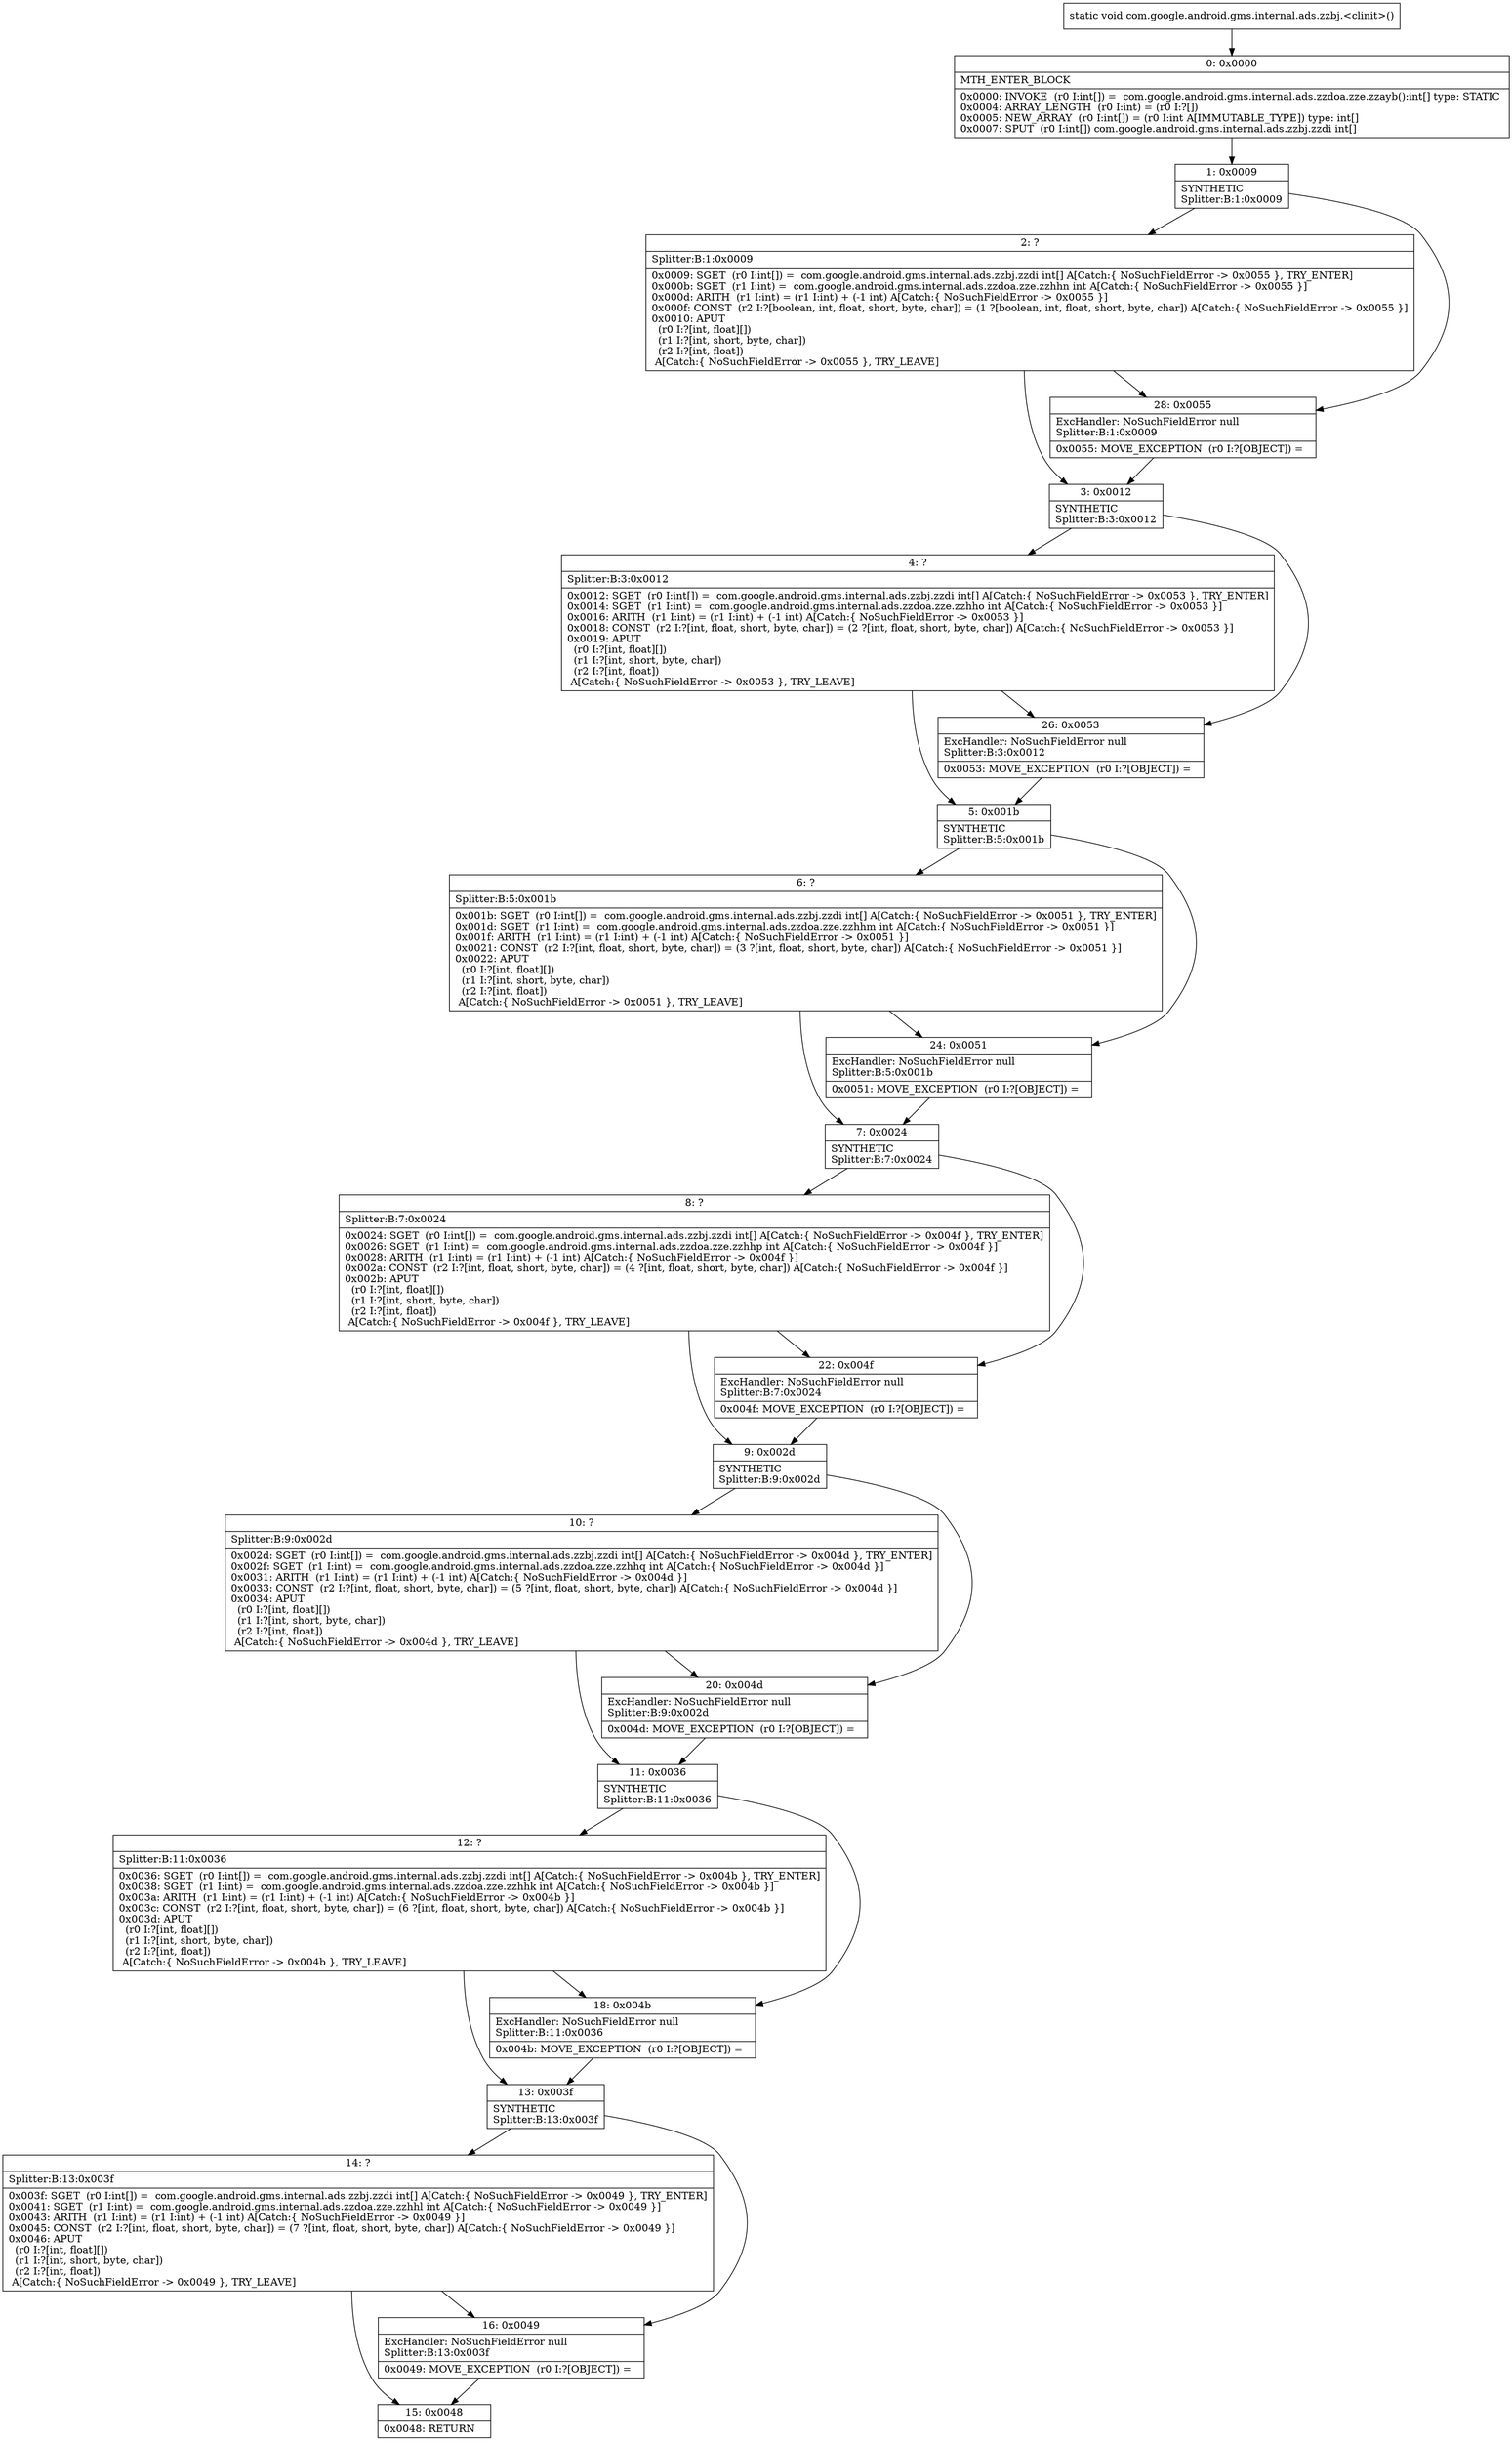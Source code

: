 digraph "CFG forcom.google.android.gms.internal.ads.zzbj.\<clinit\>()V" {
Node_0 [shape=record,label="{0\:\ 0x0000|MTH_ENTER_BLOCK\l|0x0000: INVOKE  (r0 I:int[]) =  com.google.android.gms.internal.ads.zzdoa.zze.zzayb():int[] type: STATIC \l0x0004: ARRAY_LENGTH  (r0 I:int) = (r0 I:?[]) \l0x0005: NEW_ARRAY  (r0 I:int[]) = (r0 I:int A[IMMUTABLE_TYPE]) type: int[] \l0x0007: SPUT  (r0 I:int[]) com.google.android.gms.internal.ads.zzbj.zzdi int[] \l}"];
Node_1 [shape=record,label="{1\:\ 0x0009|SYNTHETIC\lSplitter:B:1:0x0009\l}"];
Node_2 [shape=record,label="{2\:\ ?|Splitter:B:1:0x0009\l|0x0009: SGET  (r0 I:int[]) =  com.google.android.gms.internal.ads.zzbj.zzdi int[] A[Catch:\{ NoSuchFieldError \-\> 0x0055 \}, TRY_ENTER]\l0x000b: SGET  (r1 I:int) =  com.google.android.gms.internal.ads.zzdoa.zze.zzhhn int A[Catch:\{ NoSuchFieldError \-\> 0x0055 \}]\l0x000d: ARITH  (r1 I:int) = (r1 I:int) + (\-1 int) A[Catch:\{ NoSuchFieldError \-\> 0x0055 \}]\l0x000f: CONST  (r2 I:?[boolean, int, float, short, byte, char]) = (1 ?[boolean, int, float, short, byte, char]) A[Catch:\{ NoSuchFieldError \-\> 0x0055 \}]\l0x0010: APUT  \l  (r0 I:?[int, float][])\l  (r1 I:?[int, short, byte, char])\l  (r2 I:?[int, float])\l A[Catch:\{ NoSuchFieldError \-\> 0x0055 \}, TRY_LEAVE]\l}"];
Node_3 [shape=record,label="{3\:\ 0x0012|SYNTHETIC\lSplitter:B:3:0x0012\l}"];
Node_4 [shape=record,label="{4\:\ ?|Splitter:B:3:0x0012\l|0x0012: SGET  (r0 I:int[]) =  com.google.android.gms.internal.ads.zzbj.zzdi int[] A[Catch:\{ NoSuchFieldError \-\> 0x0053 \}, TRY_ENTER]\l0x0014: SGET  (r1 I:int) =  com.google.android.gms.internal.ads.zzdoa.zze.zzhho int A[Catch:\{ NoSuchFieldError \-\> 0x0053 \}]\l0x0016: ARITH  (r1 I:int) = (r1 I:int) + (\-1 int) A[Catch:\{ NoSuchFieldError \-\> 0x0053 \}]\l0x0018: CONST  (r2 I:?[int, float, short, byte, char]) = (2 ?[int, float, short, byte, char]) A[Catch:\{ NoSuchFieldError \-\> 0x0053 \}]\l0x0019: APUT  \l  (r0 I:?[int, float][])\l  (r1 I:?[int, short, byte, char])\l  (r2 I:?[int, float])\l A[Catch:\{ NoSuchFieldError \-\> 0x0053 \}, TRY_LEAVE]\l}"];
Node_5 [shape=record,label="{5\:\ 0x001b|SYNTHETIC\lSplitter:B:5:0x001b\l}"];
Node_6 [shape=record,label="{6\:\ ?|Splitter:B:5:0x001b\l|0x001b: SGET  (r0 I:int[]) =  com.google.android.gms.internal.ads.zzbj.zzdi int[] A[Catch:\{ NoSuchFieldError \-\> 0x0051 \}, TRY_ENTER]\l0x001d: SGET  (r1 I:int) =  com.google.android.gms.internal.ads.zzdoa.zze.zzhhm int A[Catch:\{ NoSuchFieldError \-\> 0x0051 \}]\l0x001f: ARITH  (r1 I:int) = (r1 I:int) + (\-1 int) A[Catch:\{ NoSuchFieldError \-\> 0x0051 \}]\l0x0021: CONST  (r2 I:?[int, float, short, byte, char]) = (3 ?[int, float, short, byte, char]) A[Catch:\{ NoSuchFieldError \-\> 0x0051 \}]\l0x0022: APUT  \l  (r0 I:?[int, float][])\l  (r1 I:?[int, short, byte, char])\l  (r2 I:?[int, float])\l A[Catch:\{ NoSuchFieldError \-\> 0x0051 \}, TRY_LEAVE]\l}"];
Node_7 [shape=record,label="{7\:\ 0x0024|SYNTHETIC\lSplitter:B:7:0x0024\l}"];
Node_8 [shape=record,label="{8\:\ ?|Splitter:B:7:0x0024\l|0x0024: SGET  (r0 I:int[]) =  com.google.android.gms.internal.ads.zzbj.zzdi int[] A[Catch:\{ NoSuchFieldError \-\> 0x004f \}, TRY_ENTER]\l0x0026: SGET  (r1 I:int) =  com.google.android.gms.internal.ads.zzdoa.zze.zzhhp int A[Catch:\{ NoSuchFieldError \-\> 0x004f \}]\l0x0028: ARITH  (r1 I:int) = (r1 I:int) + (\-1 int) A[Catch:\{ NoSuchFieldError \-\> 0x004f \}]\l0x002a: CONST  (r2 I:?[int, float, short, byte, char]) = (4 ?[int, float, short, byte, char]) A[Catch:\{ NoSuchFieldError \-\> 0x004f \}]\l0x002b: APUT  \l  (r0 I:?[int, float][])\l  (r1 I:?[int, short, byte, char])\l  (r2 I:?[int, float])\l A[Catch:\{ NoSuchFieldError \-\> 0x004f \}, TRY_LEAVE]\l}"];
Node_9 [shape=record,label="{9\:\ 0x002d|SYNTHETIC\lSplitter:B:9:0x002d\l}"];
Node_10 [shape=record,label="{10\:\ ?|Splitter:B:9:0x002d\l|0x002d: SGET  (r0 I:int[]) =  com.google.android.gms.internal.ads.zzbj.zzdi int[] A[Catch:\{ NoSuchFieldError \-\> 0x004d \}, TRY_ENTER]\l0x002f: SGET  (r1 I:int) =  com.google.android.gms.internal.ads.zzdoa.zze.zzhhq int A[Catch:\{ NoSuchFieldError \-\> 0x004d \}]\l0x0031: ARITH  (r1 I:int) = (r1 I:int) + (\-1 int) A[Catch:\{ NoSuchFieldError \-\> 0x004d \}]\l0x0033: CONST  (r2 I:?[int, float, short, byte, char]) = (5 ?[int, float, short, byte, char]) A[Catch:\{ NoSuchFieldError \-\> 0x004d \}]\l0x0034: APUT  \l  (r0 I:?[int, float][])\l  (r1 I:?[int, short, byte, char])\l  (r2 I:?[int, float])\l A[Catch:\{ NoSuchFieldError \-\> 0x004d \}, TRY_LEAVE]\l}"];
Node_11 [shape=record,label="{11\:\ 0x0036|SYNTHETIC\lSplitter:B:11:0x0036\l}"];
Node_12 [shape=record,label="{12\:\ ?|Splitter:B:11:0x0036\l|0x0036: SGET  (r0 I:int[]) =  com.google.android.gms.internal.ads.zzbj.zzdi int[] A[Catch:\{ NoSuchFieldError \-\> 0x004b \}, TRY_ENTER]\l0x0038: SGET  (r1 I:int) =  com.google.android.gms.internal.ads.zzdoa.zze.zzhhk int A[Catch:\{ NoSuchFieldError \-\> 0x004b \}]\l0x003a: ARITH  (r1 I:int) = (r1 I:int) + (\-1 int) A[Catch:\{ NoSuchFieldError \-\> 0x004b \}]\l0x003c: CONST  (r2 I:?[int, float, short, byte, char]) = (6 ?[int, float, short, byte, char]) A[Catch:\{ NoSuchFieldError \-\> 0x004b \}]\l0x003d: APUT  \l  (r0 I:?[int, float][])\l  (r1 I:?[int, short, byte, char])\l  (r2 I:?[int, float])\l A[Catch:\{ NoSuchFieldError \-\> 0x004b \}, TRY_LEAVE]\l}"];
Node_13 [shape=record,label="{13\:\ 0x003f|SYNTHETIC\lSplitter:B:13:0x003f\l}"];
Node_14 [shape=record,label="{14\:\ ?|Splitter:B:13:0x003f\l|0x003f: SGET  (r0 I:int[]) =  com.google.android.gms.internal.ads.zzbj.zzdi int[] A[Catch:\{ NoSuchFieldError \-\> 0x0049 \}, TRY_ENTER]\l0x0041: SGET  (r1 I:int) =  com.google.android.gms.internal.ads.zzdoa.zze.zzhhl int A[Catch:\{ NoSuchFieldError \-\> 0x0049 \}]\l0x0043: ARITH  (r1 I:int) = (r1 I:int) + (\-1 int) A[Catch:\{ NoSuchFieldError \-\> 0x0049 \}]\l0x0045: CONST  (r2 I:?[int, float, short, byte, char]) = (7 ?[int, float, short, byte, char]) A[Catch:\{ NoSuchFieldError \-\> 0x0049 \}]\l0x0046: APUT  \l  (r0 I:?[int, float][])\l  (r1 I:?[int, short, byte, char])\l  (r2 I:?[int, float])\l A[Catch:\{ NoSuchFieldError \-\> 0x0049 \}, TRY_LEAVE]\l}"];
Node_15 [shape=record,label="{15\:\ 0x0048|0x0048: RETURN   \l}"];
Node_16 [shape=record,label="{16\:\ 0x0049|ExcHandler: NoSuchFieldError null\lSplitter:B:13:0x003f\l|0x0049: MOVE_EXCEPTION  (r0 I:?[OBJECT]) =  \l}"];
Node_18 [shape=record,label="{18\:\ 0x004b|ExcHandler: NoSuchFieldError null\lSplitter:B:11:0x0036\l|0x004b: MOVE_EXCEPTION  (r0 I:?[OBJECT]) =  \l}"];
Node_20 [shape=record,label="{20\:\ 0x004d|ExcHandler: NoSuchFieldError null\lSplitter:B:9:0x002d\l|0x004d: MOVE_EXCEPTION  (r0 I:?[OBJECT]) =  \l}"];
Node_22 [shape=record,label="{22\:\ 0x004f|ExcHandler: NoSuchFieldError null\lSplitter:B:7:0x0024\l|0x004f: MOVE_EXCEPTION  (r0 I:?[OBJECT]) =  \l}"];
Node_24 [shape=record,label="{24\:\ 0x0051|ExcHandler: NoSuchFieldError null\lSplitter:B:5:0x001b\l|0x0051: MOVE_EXCEPTION  (r0 I:?[OBJECT]) =  \l}"];
Node_26 [shape=record,label="{26\:\ 0x0053|ExcHandler: NoSuchFieldError null\lSplitter:B:3:0x0012\l|0x0053: MOVE_EXCEPTION  (r0 I:?[OBJECT]) =  \l}"];
Node_28 [shape=record,label="{28\:\ 0x0055|ExcHandler: NoSuchFieldError null\lSplitter:B:1:0x0009\l|0x0055: MOVE_EXCEPTION  (r0 I:?[OBJECT]) =  \l}"];
MethodNode[shape=record,label="{static void com.google.android.gms.internal.ads.zzbj.\<clinit\>() }"];
MethodNode -> Node_0;
Node_0 -> Node_1;
Node_1 -> Node_2;
Node_1 -> Node_28;
Node_2 -> Node_3;
Node_2 -> Node_28;
Node_3 -> Node_4;
Node_3 -> Node_26;
Node_4 -> Node_5;
Node_4 -> Node_26;
Node_5 -> Node_6;
Node_5 -> Node_24;
Node_6 -> Node_7;
Node_6 -> Node_24;
Node_7 -> Node_8;
Node_7 -> Node_22;
Node_8 -> Node_9;
Node_8 -> Node_22;
Node_9 -> Node_10;
Node_9 -> Node_20;
Node_10 -> Node_11;
Node_10 -> Node_20;
Node_11 -> Node_12;
Node_11 -> Node_18;
Node_12 -> Node_13;
Node_12 -> Node_18;
Node_13 -> Node_14;
Node_13 -> Node_16;
Node_14 -> Node_15;
Node_14 -> Node_16;
Node_16 -> Node_15;
Node_18 -> Node_13;
Node_20 -> Node_11;
Node_22 -> Node_9;
Node_24 -> Node_7;
Node_26 -> Node_5;
Node_28 -> Node_3;
}

